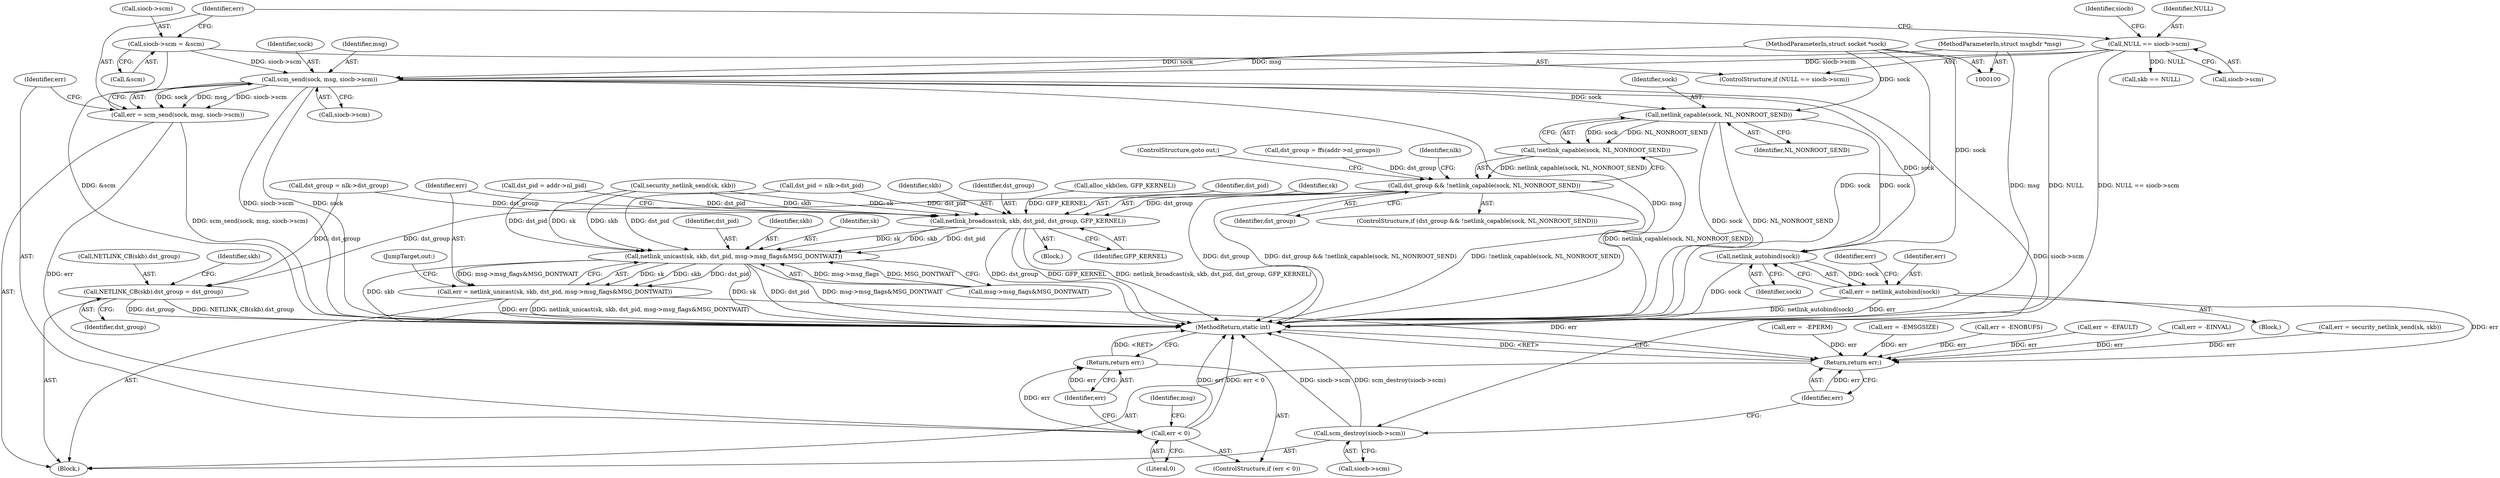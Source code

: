 digraph "1_linux_e0e3cea46d31d23dc40df0a49a7a2c04fe8edfea@API" {
"1000156" [label="(Call,scm_send(sock, msg, siocb->scm))"];
"1000102" [label="(MethodParameterIn,struct socket *sock)"];
"1000103" [label="(MethodParameterIn,struct msghdr *msg)"];
"1000148" [label="(Call,siocb->scm = &scm)"];
"1000143" [label="(Call,NULL == siocb->scm)"];
"1000154" [label="(Call,err = scm_send(sock, msg, siocb->scm))"];
"1000163" [label="(Call,err < 0)"];
"1000166" [label="(Return,return err;)"];
"1000203" [label="(Call,netlink_capable(sock, NL_NONROOT_SEND))"];
"1000202" [label="(Call,!netlink_capable(sock, NL_NONROOT_SEND))"];
"1000200" [label="(Call,dst_group && !netlink_capable(sock, NL_NONROOT_SEND))"];
"1000267" [label="(Call,NETLINK_CB(skb).dst_group = dst_group)"];
"1000320" [label="(Call,netlink_broadcast(sk, skb, dst_pid, dst_group, GFP_KERNEL))"];
"1000328" [label="(Call,netlink_unicast(sk, skb, dst_pid, msg->msg_flags&MSG_DONTWAIT))"];
"1000326" [label="(Call,err = netlink_unicast(sk, skb, dst_pid, msg->msg_flags&MSG_DONTWAIT))"];
"1000342" [label="(Return,return err;)"];
"1000227" [label="(Call,netlink_autobind(sock))"];
"1000225" [label="(Call,err = netlink_autobind(sock))"];
"1000338" [label="(Call,scm_destroy(siocb->scm))"];
"1000301" [label="(Call,err = security_netlink_send(sk, skb))"];
"1000195" [label="(Call,err =  -EPERM)"];
"1000206" [label="(ControlStructure,goto out;)"];
"1000184" [label="(Call,dst_pid = addr->nl_pid)"];
"1000204" [label="(Identifier,sock)"];
"1000322" [label="(Identifier,skb)"];
"1000342" [label="(Return,return err;)"];
"1000228" [label="(Identifier,sock)"];
"1000330" [label="(Identifier,skb)"];
"1000157" [label="(Identifier,sock)"];
"1000230" [label="(Identifier,err)"];
"1000343" [label="(Identifier,err)"];
"1000225" [label="(Call,err = netlink_autobind(sock))"];
"1000148" [label="(Call,siocb->scm = &scm)"];
"1000158" [label="(Identifier,msg)"];
"1000329" [label="(Identifier,sk)"];
"1000255" [label="(Call,skb == NULL)"];
"1000326" [label="(Call,err = netlink_unicast(sk, skb, dst_pid, msg->msg_flags&MSG_DONTWAIT))"];
"1000145" [label="(Call,siocb->scm)"];
"1000232" [label="(Call,err = -EMSGSIZE)"];
"1000201" [label="(Identifier,dst_group)"];
"1000103" [label="(MethodParameterIn,struct msghdr *msg)"];
"1000105" [label="(Block,)"];
"1000164" [label="(Identifier,err)"];
"1000268" [label="(Call,NETLINK_CB(skb).dst_group)"];
"1000324" [label="(Identifier,dst_group)"];
"1000162" [label="(ControlStructure,if (err < 0))"];
"1000303" [label="(Call,security_netlink_send(sk, skb))"];
"1000202" [label="(Call,!netlink_capable(sock, NL_NONROOT_SEND))"];
"1000314" [label="(Block,)"];
"1000251" [label="(Call,alloc_skb(len, GFP_KERNEL))"];
"1000325" [label="(Identifier,GFP_KERNEL)"];
"1000245" [label="(Call,err = -ENOBUFS)"];
"1000199" [label="(ControlStructure,if (dst_group && !netlink_capable(sock, NL_NONROOT_SEND)))"];
"1000205" [label="(Identifier,NL_NONROOT_SEND)"];
"1000150" [label="(Identifier,siocb)"];
"1000156" [label="(Call,scm_send(sock, msg, siocb->scm))"];
"1000200" [label="(Call,dst_group && !netlink_capable(sock, NL_NONROOT_SEND))"];
"1000323" [label="(Identifier,dst_pid)"];
"1000209" [label="(Call,dst_pid = nlk->dst_pid)"];
"1000284" [label="(Call,err = -EFAULT)"];
"1000102" [label="(MethodParameterIn,struct socket *sock)"];
"1000214" [label="(Call,dst_group = nlk->dst_group)"];
"1000227" [label="(Call,netlink_autobind(sock))"];
"1000337" [label="(JumpTarget,out:)"];
"1000144" [label="(Identifier,NULL)"];
"1000149" [label="(Call,siocb->scm)"];
"1000321" [label="(Identifier,sk)"];
"1000142" [label="(ControlStructure,if (NULL == siocb->scm))"];
"1000159" [label="(Call,siocb->scm)"];
"1000267" [label="(Call,NETLINK_CB(skb).dst_group = dst_group)"];
"1000344" [label="(MethodReturn,static int)"];
"1000338" [label="(Call,scm_destroy(siocb->scm))"];
"1000163" [label="(Call,err < 0)"];
"1000275" [label="(Identifier,skb)"];
"1000154" [label="(Call,err = scm_send(sock, msg, siocb->scm))"];
"1000155" [label="(Identifier,err)"];
"1000224" [label="(Block,)"];
"1000226" [label="(Identifier,err)"];
"1000203" [label="(Call,netlink_capable(sock, NL_NONROOT_SEND))"];
"1000152" [label="(Call,&scm)"];
"1000166" [label="(Return,return err;)"];
"1000320" [label="(Call,netlink_broadcast(sk, skb, dst_pid, dst_group, GFP_KERNEL))"];
"1000272" [label="(Identifier,dst_group)"];
"1000165" [label="(Literal,0)"];
"1000328" [label="(Call,netlink_unicast(sk, skb, dst_pid, msg->msg_flags&MSG_DONTWAIT))"];
"1000143" [label="(Call,NULL == siocb->scm)"];
"1000189" [label="(Call,dst_group = ffs(addr->nl_groups))"];
"1000339" [label="(Call,siocb->scm)"];
"1000170" [label="(Identifier,msg)"];
"1000327" [label="(Identifier,err)"];
"1000331" [label="(Identifier,dst_pid)"];
"1000173" [label="(Call,err = -EINVAL)"];
"1000167" [label="(Identifier,err)"];
"1000332" [label="(Call,msg->msg_flags&MSG_DONTWAIT)"];
"1000222" [label="(Identifier,nlk)"];
"1000156" -> "1000154"  [label="AST: "];
"1000156" -> "1000159"  [label="CFG: "];
"1000157" -> "1000156"  [label="AST: "];
"1000158" -> "1000156"  [label="AST: "];
"1000159" -> "1000156"  [label="AST: "];
"1000154" -> "1000156"  [label="CFG: "];
"1000156" -> "1000344"  [label="DDG: siocb->scm"];
"1000156" -> "1000344"  [label="DDG: sock"];
"1000156" -> "1000344"  [label="DDG: msg"];
"1000156" -> "1000154"  [label="DDG: sock"];
"1000156" -> "1000154"  [label="DDG: msg"];
"1000156" -> "1000154"  [label="DDG: siocb->scm"];
"1000102" -> "1000156"  [label="DDG: sock"];
"1000103" -> "1000156"  [label="DDG: msg"];
"1000148" -> "1000156"  [label="DDG: siocb->scm"];
"1000143" -> "1000156"  [label="DDG: siocb->scm"];
"1000156" -> "1000203"  [label="DDG: sock"];
"1000156" -> "1000227"  [label="DDG: sock"];
"1000156" -> "1000338"  [label="DDG: siocb->scm"];
"1000102" -> "1000100"  [label="AST: "];
"1000102" -> "1000344"  [label="DDG: sock"];
"1000102" -> "1000203"  [label="DDG: sock"];
"1000102" -> "1000227"  [label="DDG: sock"];
"1000103" -> "1000100"  [label="AST: "];
"1000103" -> "1000344"  [label="DDG: msg"];
"1000148" -> "1000142"  [label="AST: "];
"1000148" -> "1000152"  [label="CFG: "];
"1000149" -> "1000148"  [label="AST: "];
"1000152" -> "1000148"  [label="AST: "];
"1000155" -> "1000148"  [label="CFG: "];
"1000148" -> "1000344"  [label="DDG: &scm"];
"1000143" -> "1000142"  [label="AST: "];
"1000143" -> "1000145"  [label="CFG: "];
"1000144" -> "1000143"  [label="AST: "];
"1000145" -> "1000143"  [label="AST: "];
"1000150" -> "1000143"  [label="CFG: "];
"1000155" -> "1000143"  [label="CFG: "];
"1000143" -> "1000344"  [label="DDG: NULL"];
"1000143" -> "1000344"  [label="DDG: NULL == siocb->scm"];
"1000143" -> "1000255"  [label="DDG: NULL"];
"1000154" -> "1000105"  [label="AST: "];
"1000155" -> "1000154"  [label="AST: "];
"1000164" -> "1000154"  [label="CFG: "];
"1000154" -> "1000344"  [label="DDG: scm_send(sock, msg, siocb->scm)"];
"1000154" -> "1000163"  [label="DDG: err"];
"1000163" -> "1000162"  [label="AST: "];
"1000163" -> "1000165"  [label="CFG: "];
"1000164" -> "1000163"  [label="AST: "];
"1000165" -> "1000163"  [label="AST: "];
"1000167" -> "1000163"  [label="CFG: "];
"1000170" -> "1000163"  [label="CFG: "];
"1000163" -> "1000344"  [label="DDG: err"];
"1000163" -> "1000344"  [label="DDG: err < 0"];
"1000163" -> "1000166"  [label="DDG: err"];
"1000166" -> "1000162"  [label="AST: "];
"1000166" -> "1000167"  [label="CFG: "];
"1000167" -> "1000166"  [label="AST: "];
"1000344" -> "1000166"  [label="CFG: "];
"1000166" -> "1000344"  [label="DDG: <RET>"];
"1000167" -> "1000166"  [label="DDG: err"];
"1000203" -> "1000202"  [label="AST: "];
"1000203" -> "1000205"  [label="CFG: "];
"1000204" -> "1000203"  [label="AST: "];
"1000205" -> "1000203"  [label="AST: "];
"1000202" -> "1000203"  [label="CFG: "];
"1000203" -> "1000344"  [label="DDG: NL_NONROOT_SEND"];
"1000203" -> "1000344"  [label="DDG: sock"];
"1000203" -> "1000202"  [label="DDG: sock"];
"1000203" -> "1000202"  [label="DDG: NL_NONROOT_SEND"];
"1000203" -> "1000227"  [label="DDG: sock"];
"1000202" -> "1000200"  [label="AST: "];
"1000200" -> "1000202"  [label="CFG: "];
"1000202" -> "1000344"  [label="DDG: netlink_capable(sock, NL_NONROOT_SEND)"];
"1000202" -> "1000200"  [label="DDG: netlink_capable(sock, NL_NONROOT_SEND)"];
"1000200" -> "1000199"  [label="AST: "];
"1000200" -> "1000201"  [label="CFG: "];
"1000201" -> "1000200"  [label="AST: "];
"1000206" -> "1000200"  [label="CFG: "];
"1000222" -> "1000200"  [label="CFG: "];
"1000200" -> "1000344"  [label="DDG: dst_group"];
"1000200" -> "1000344"  [label="DDG: dst_group && !netlink_capable(sock, NL_NONROOT_SEND)"];
"1000200" -> "1000344"  [label="DDG: !netlink_capable(sock, NL_NONROOT_SEND)"];
"1000189" -> "1000200"  [label="DDG: dst_group"];
"1000200" -> "1000267"  [label="DDG: dst_group"];
"1000200" -> "1000320"  [label="DDG: dst_group"];
"1000267" -> "1000105"  [label="AST: "];
"1000267" -> "1000272"  [label="CFG: "];
"1000268" -> "1000267"  [label="AST: "];
"1000272" -> "1000267"  [label="AST: "];
"1000275" -> "1000267"  [label="CFG: "];
"1000267" -> "1000344"  [label="DDG: NETLINK_CB(skb).dst_group"];
"1000267" -> "1000344"  [label="DDG: dst_group"];
"1000214" -> "1000267"  [label="DDG: dst_group"];
"1000320" -> "1000314"  [label="AST: "];
"1000320" -> "1000325"  [label="CFG: "];
"1000321" -> "1000320"  [label="AST: "];
"1000322" -> "1000320"  [label="AST: "];
"1000323" -> "1000320"  [label="AST: "];
"1000324" -> "1000320"  [label="AST: "];
"1000325" -> "1000320"  [label="AST: "];
"1000327" -> "1000320"  [label="CFG: "];
"1000320" -> "1000344"  [label="DDG: dst_group"];
"1000320" -> "1000344"  [label="DDG: GFP_KERNEL"];
"1000320" -> "1000344"  [label="DDG: netlink_broadcast(sk, skb, dst_pid, dst_group, GFP_KERNEL)"];
"1000303" -> "1000320"  [label="DDG: sk"];
"1000303" -> "1000320"  [label="DDG: skb"];
"1000184" -> "1000320"  [label="DDG: dst_pid"];
"1000209" -> "1000320"  [label="DDG: dst_pid"];
"1000214" -> "1000320"  [label="DDG: dst_group"];
"1000251" -> "1000320"  [label="DDG: GFP_KERNEL"];
"1000320" -> "1000328"  [label="DDG: sk"];
"1000320" -> "1000328"  [label="DDG: skb"];
"1000320" -> "1000328"  [label="DDG: dst_pid"];
"1000328" -> "1000326"  [label="AST: "];
"1000328" -> "1000332"  [label="CFG: "];
"1000329" -> "1000328"  [label="AST: "];
"1000330" -> "1000328"  [label="AST: "];
"1000331" -> "1000328"  [label="AST: "];
"1000332" -> "1000328"  [label="AST: "];
"1000326" -> "1000328"  [label="CFG: "];
"1000328" -> "1000344"  [label="DDG: sk"];
"1000328" -> "1000344"  [label="DDG: dst_pid"];
"1000328" -> "1000344"  [label="DDG: msg->msg_flags&MSG_DONTWAIT"];
"1000328" -> "1000344"  [label="DDG: skb"];
"1000328" -> "1000326"  [label="DDG: sk"];
"1000328" -> "1000326"  [label="DDG: skb"];
"1000328" -> "1000326"  [label="DDG: dst_pid"];
"1000328" -> "1000326"  [label="DDG: msg->msg_flags&MSG_DONTWAIT"];
"1000303" -> "1000328"  [label="DDG: sk"];
"1000303" -> "1000328"  [label="DDG: skb"];
"1000184" -> "1000328"  [label="DDG: dst_pid"];
"1000209" -> "1000328"  [label="DDG: dst_pid"];
"1000332" -> "1000328"  [label="DDG: msg->msg_flags"];
"1000332" -> "1000328"  [label="DDG: MSG_DONTWAIT"];
"1000326" -> "1000105"  [label="AST: "];
"1000327" -> "1000326"  [label="AST: "];
"1000337" -> "1000326"  [label="CFG: "];
"1000326" -> "1000344"  [label="DDG: netlink_unicast(sk, skb, dst_pid, msg->msg_flags&MSG_DONTWAIT)"];
"1000326" -> "1000344"  [label="DDG: err"];
"1000326" -> "1000342"  [label="DDG: err"];
"1000342" -> "1000105"  [label="AST: "];
"1000342" -> "1000343"  [label="CFG: "];
"1000343" -> "1000342"  [label="AST: "];
"1000344" -> "1000342"  [label="CFG: "];
"1000342" -> "1000344"  [label="DDG: <RET>"];
"1000343" -> "1000342"  [label="DDG: err"];
"1000284" -> "1000342"  [label="DDG: err"];
"1000232" -> "1000342"  [label="DDG: err"];
"1000225" -> "1000342"  [label="DDG: err"];
"1000301" -> "1000342"  [label="DDG: err"];
"1000173" -> "1000342"  [label="DDG: err"];
"1000195" -> "1000342"  [label="DDG: err"];
"1000245" -> "1000342"  [label="DDG: err"];
"1000227" -> "1000225"  [label="AST: "];
"1000227" -> "1000228"  [label="CFG: "];
"1000228" -> "1000227"  [label="AST: "];
"1000225" -> "1000227"  [label="CFG: "];
"1000227" -> "1000344"  [label="DDG: sock"];
"1000227" -> "1000225"  [label="DDG: sock"];
"1000225" -> "1000224"  [label="AST: "];
"1000226" -> "1000225"  [label="AST: "];
"1000230" -> "1000225"  [label="CFG: "];
"1000225" -> "1000344"  [label="DDG: netlink_autobind(sock)"];
"1000225" -> "1000344"  [label="DDG: err"];
"1000338" -> "1000105"  [label="AST: "];
"1000338" -> "1000339"  [label="CFG: "];
"1000339" -> "1000338"  [label="AST: "];
"1000343" -> "1000338"  [label="CFG: "];
"1000338" -> "1000344"  [label="DDG: siocb->scm"];
"1000338" -> "1000344"  [label="DDG: scm_destroy(siocb->scm)"];
}
